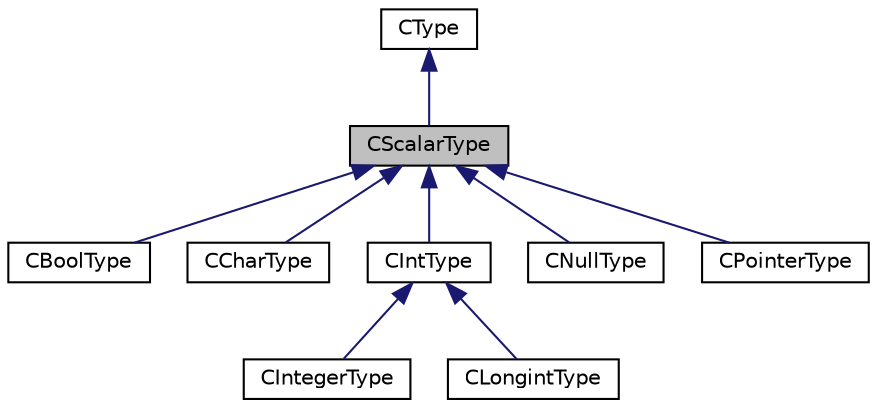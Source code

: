 digraph "CScalarType"
{
  edge [fontname="Helvetica",fontsize="10",labelfontname="Helvetica",labelfontsize="10"];
  node [fontname="Helvetica",fontsize="10",shape=record];
  Node0 [label="CScalarType",height=0.2,width=0.4,color="black", fillcolor="grey75", style="filled", fontcolor="black"];
  Node1 -> Node0 [dir="back",color="midnightblue",fontsize="10",style="solid",fontname="Helvetica"];
  Node1 [label="CType",height=0.2,width=0.4,color="black", fillcolor="white", style="filled",URL="$classCType.html",tooltip="SnuPL base type. "];
  Node0 -> Node2 [dir="back",color="midnightblue",fontsize="10",style="solid",fontname="Helvetica"];
  Node2 [label="CBoolType",height=0.2,width=0.4,color="black", fillcolor="white", style="filled",URL="$classCBoolType.html",tooltip="boolean type "];
  Node0 -> Node3 [dir="back",color="midnightblue",fontsize="10",style="solid",fontname="Helvetica"];
  Node3 [label="CCharType",height=0.2,width=0.4,color="black", fillcolor="white", style="filled",URL="$classCCharType.html",tooltip="char type "];
  Node0 -> Node4 [dir="back",color="midnightblue",fontsize="10",style="solid",fontname="Helvetica"];
  Node4 [label="CIntType",height=0.2,width=0.4,color="black", fillcolor="white", style="filled",URL="$classCIntType.html",tooltip="abstract base type for integer types (integer, longint) "];
  Node4 -> Node5 [dir="back",color="midnightblue",fontsize="10",style="solid",fontname="Helvetica"];
  Node5 [label="CIntegerType",height=0.2,width=0.4,color="black", fillcolor="white", style="filled",URL="$classCIntegerType.html",tooltip="integer type "];
  Node4 -> Node6 [dir="back",color="midnightblue",fontsize="10",style="solid",fontname="Helvetica"];
  Node6 [label="CLongintType",height=0.2,width=0.4,color="black", fillcolor="white", style="filled",URL="$classCLongintType.html",tooltip="longint type "];
  Node0 -> Node7 [dir="back",color="midnightblue",fontsize="10",style="solid",fontname="Helvetica"];
  Node7 [label="CNullType",height=0.2,width=0.4,color="black", fillcolor="white", style="filled",URL="$classCNullType.html",tooltip="NULL type. "];
  Node0 -> Node8 [dir="back",color="midnightblue",fontsize="10",style="solid",fontname="Helvetica"];
  Node8 [label="CPointerType",height=0.2,width=0.4,color="black", fillcolor="white", style="filled",URL="$classCPointerType.html",tooltip="pointer type "];
}
